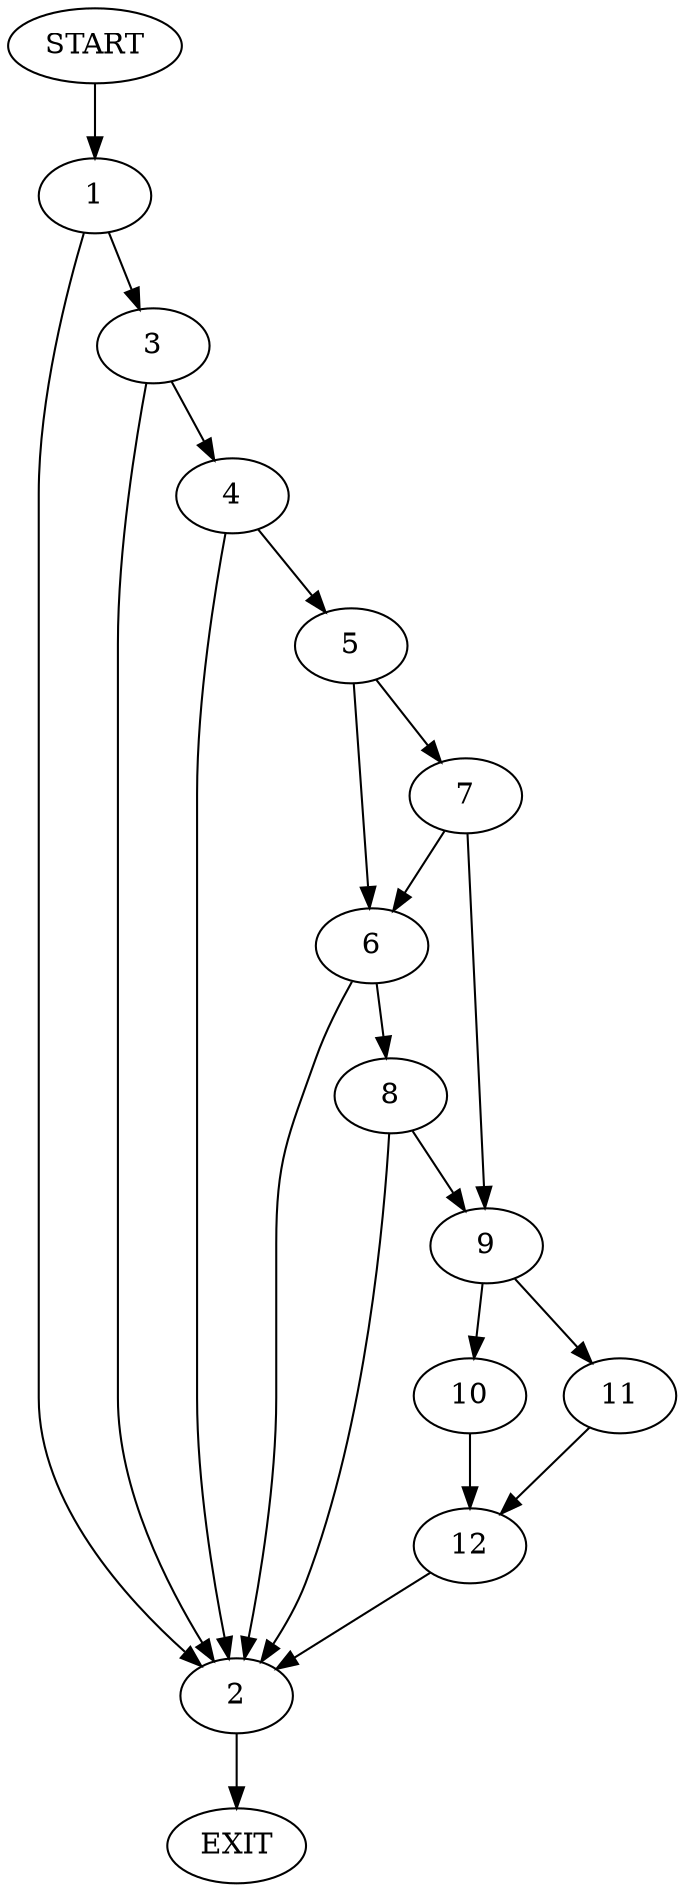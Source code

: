 digraph {
0 [label="START"]
13 [label="EXIT"]
0 -> 1
1 -> 2
1 -> 3
3 -> 2
3 -> 4
2 -> 13
4 -> 2
4 -> 5
5 -> 6
5 -> 7
6 -> 2
6 -> 8
7 -> 9
7 -> 6
9 -> 10
9 -> 11
8 -> 9
8 -> 2
10 -> 12
11 -> 12
12 -> 2
}
